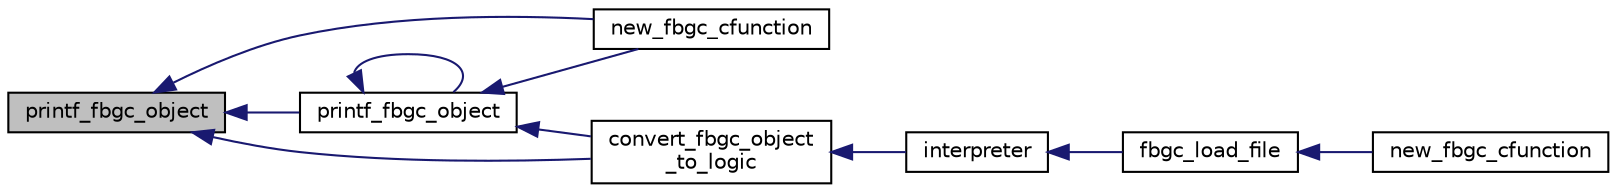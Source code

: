 digraph "printf_fbgc_object"
{
  edge [fontname="Helvetica",fontsize="10",labelfontname="Helvetica",labelfontsize="10"];
  node [fontname="Helvetica",fontsize="10",shape=record];
  rankdir="LR";
  Node149 [label="printf_fbgc_object",height=0.2,width=0.4,color="black", fillcolor="grey75", style="filled", fontcolor="black"];
  Node149 -> Node150 [dir="back",color="midnightblue",fontsize="10",style="solid"];
  Node150 [label="new_fbgc_cfunction",height=0.2,width=0.4,color="black", fillcolor="white", style="filled",URL="$fbgc__io_8c.html#a747fb58fad9eba861df1158b7acc198d"];
  Node149 -> Node151 [dir="back",color="midnightblue",fontsize="10",style="solid"];
  Node151 [label="printf_fbgc_object",height=0.2,width=0.4,color="black", fillcolor="white", style="filled",URL="$fbgc__object_8h.html#a79b110ee419e38013556f4379e724da8"];
  Node151 -> Node150 [dir="back",color="midnightblue",fontsize="10",style="solid"];
  Node151 -> Node151 [dir="back",color="midnightblue",fontsize="10",style="solid"];
  Node151 -> Node152 [dir="back",color="midnightblue",fontsize="10",style="solid"];
  Node152 [label="convert_fbgc_object\l_to_logic",height=0.2,width=0.4,color="black", fillcolor="white", style="filled",URL="$fbgc__object_8h.html#a53923b9b19a00332f088b8c866fb4075"];
  Node152 -> Node153 [dir="back",color="midnightblue",fontsize="10",style="solid"];
  Node153 [label="interpreter",height=0.2,width=0.4,color="black", fillcolor="white", style="filled",URL="$interpreter_8h.html#acb0454b55a53dfb587644f66848a0646"];
  Node153 -> Node154 [dir="back",color="midnightblue",fontsize="10",style="solid"];
  Node154 [label="fbgc_load_file",height=0.2,width=0.4,color="black", fillcolor="white", style="filled",URL="$fbgc_8h.html#a2aeeff0403205e54bd0dd187e4337b4a"];
  Node154 -> Node155 [dir="back",color="midnightblue",fontsize="10",style="solid"];
  Node155 [label="new_fbgc_cfunction",height=0.2,width=0.4,color="black", fillcolor="white", style="filled",URL="$fbgc__stl_8c.html#a23883ffe16d0cfdc1f70f3c31b650d2c"];
  Node149 -> Node152 [dir="back",color="midnightblue",fontsize="10",style="solid"];
}
